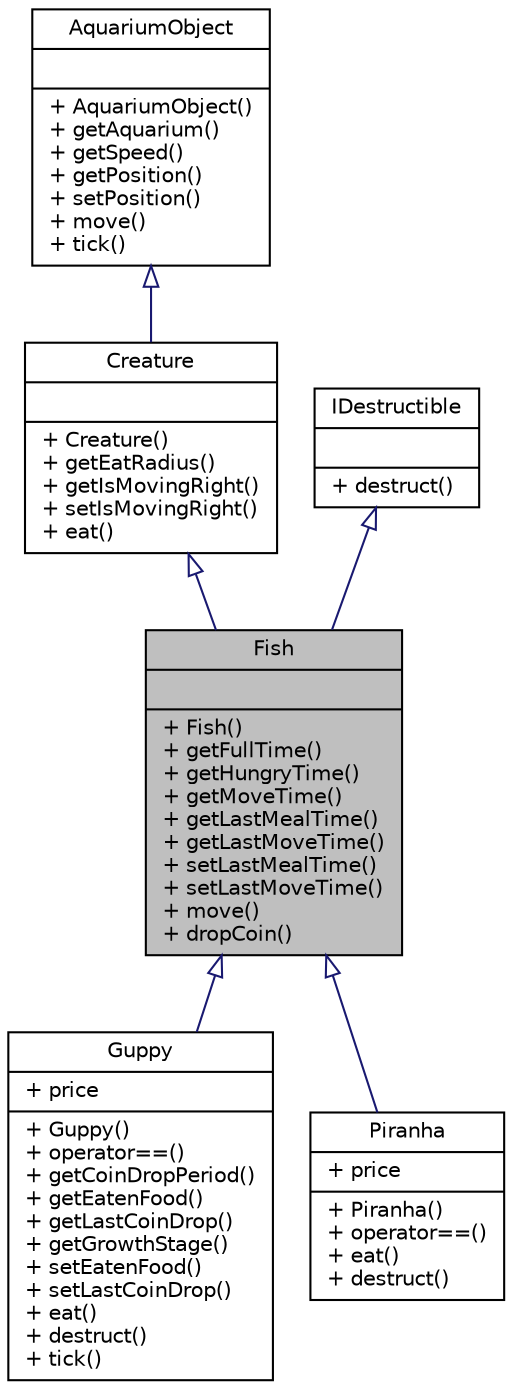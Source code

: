 digraph "Fish"
{
  edge [fontname="Helvetica",fontsize="10",labelfontname="Helvetica",labelfontsize="10"];
  node [fontname="Helvetica",fontsize="10",shape=record];
  Node0 [label="{Fish\n||+ Fish()\l+ getFullTime()\l+ getHungryTime()\l+ getMoveTime()\l+ getLastMealTime()\l+ getLastMoveTime()\l+ setLastMealTime()\l+ setLastMoveTime()\l+ move()\l+ dropCoin()\l}",height=0.2,width=0.4,color="black", fillcolor="grey75", style="filled", fontcolor="black"];
  Node1 -> Node0 [dir="back",color="midnightblue",fontsize="10",style="solid",arrowtail="onormal"];
  Node1 [label="{Creature\n||+ Creature()\l+ getEatRadius()\l+ getIsMovingRight()\l+ setIsMovingRight()\l+ eat()\l}",height=0.2,width=0.4,color="black", fillcolor="white", style="filled",URL="$class_creature.html"];
  Node2 -> Node1 [dir="back",color="midnightblue",fontsize="10",style="solid",arrowtail="onormal"];
  Node2 [label="{AquariumObject\n||+ AquariumObject()\l+ getAquarium()\l+ getSpeed()\l+ getPosition()\l+ setPosition()\l+ move()\l+ tick()\l}",height=0.2,width=0.4,color="black", fillcolor="white", style="filled",URL="$class_aquarium_object.html"];
  Node3 -> Node0 [dir="back",color="midnightblue",fontsize="10",style="solid",arrowtail="onormal"];
  Node3 [label="{IDestructible\n||+ destruct()\l}",height=0.2,width=0.4,color="black", fillcolor="white", style="filled",URL="$class_i_destructible.html"];
  Node0 -> Node4 [dir="back",color="midnightblue",fontsize="10",style="solid",arrowtail="onormal"];
  Node4 [label="{Guppy\n|+ price\l|+ Guppy()\l+ operator==()\l+ getCoinDropPeriod()\l+ getEatenFood()\l+ getLastCoinDrop()\l+ getGrowthStage()\l+ setEatenFood()\l+ setLastCoinDrop()\l+ eat()\l+ destruct()\l+ tick()\l}",height=0.2,width=0.4,color="black", fillcolor="white", style="filled",URL="$class_guppy.html"];
  Node0 -> Node5 [dir="back",color="midnightblue",fontsize="10",style="solid",arrowtail="onormal"];
  Node5 [label="{Piranha\n|+ price\l|+ Piranha()\l+ operator==()\l+ eat()\l+ destruct()\l}",height=0.2,width=0.4,color="black", fillcolor="white", style="filled",URL="$class_piranha.html"];
}
